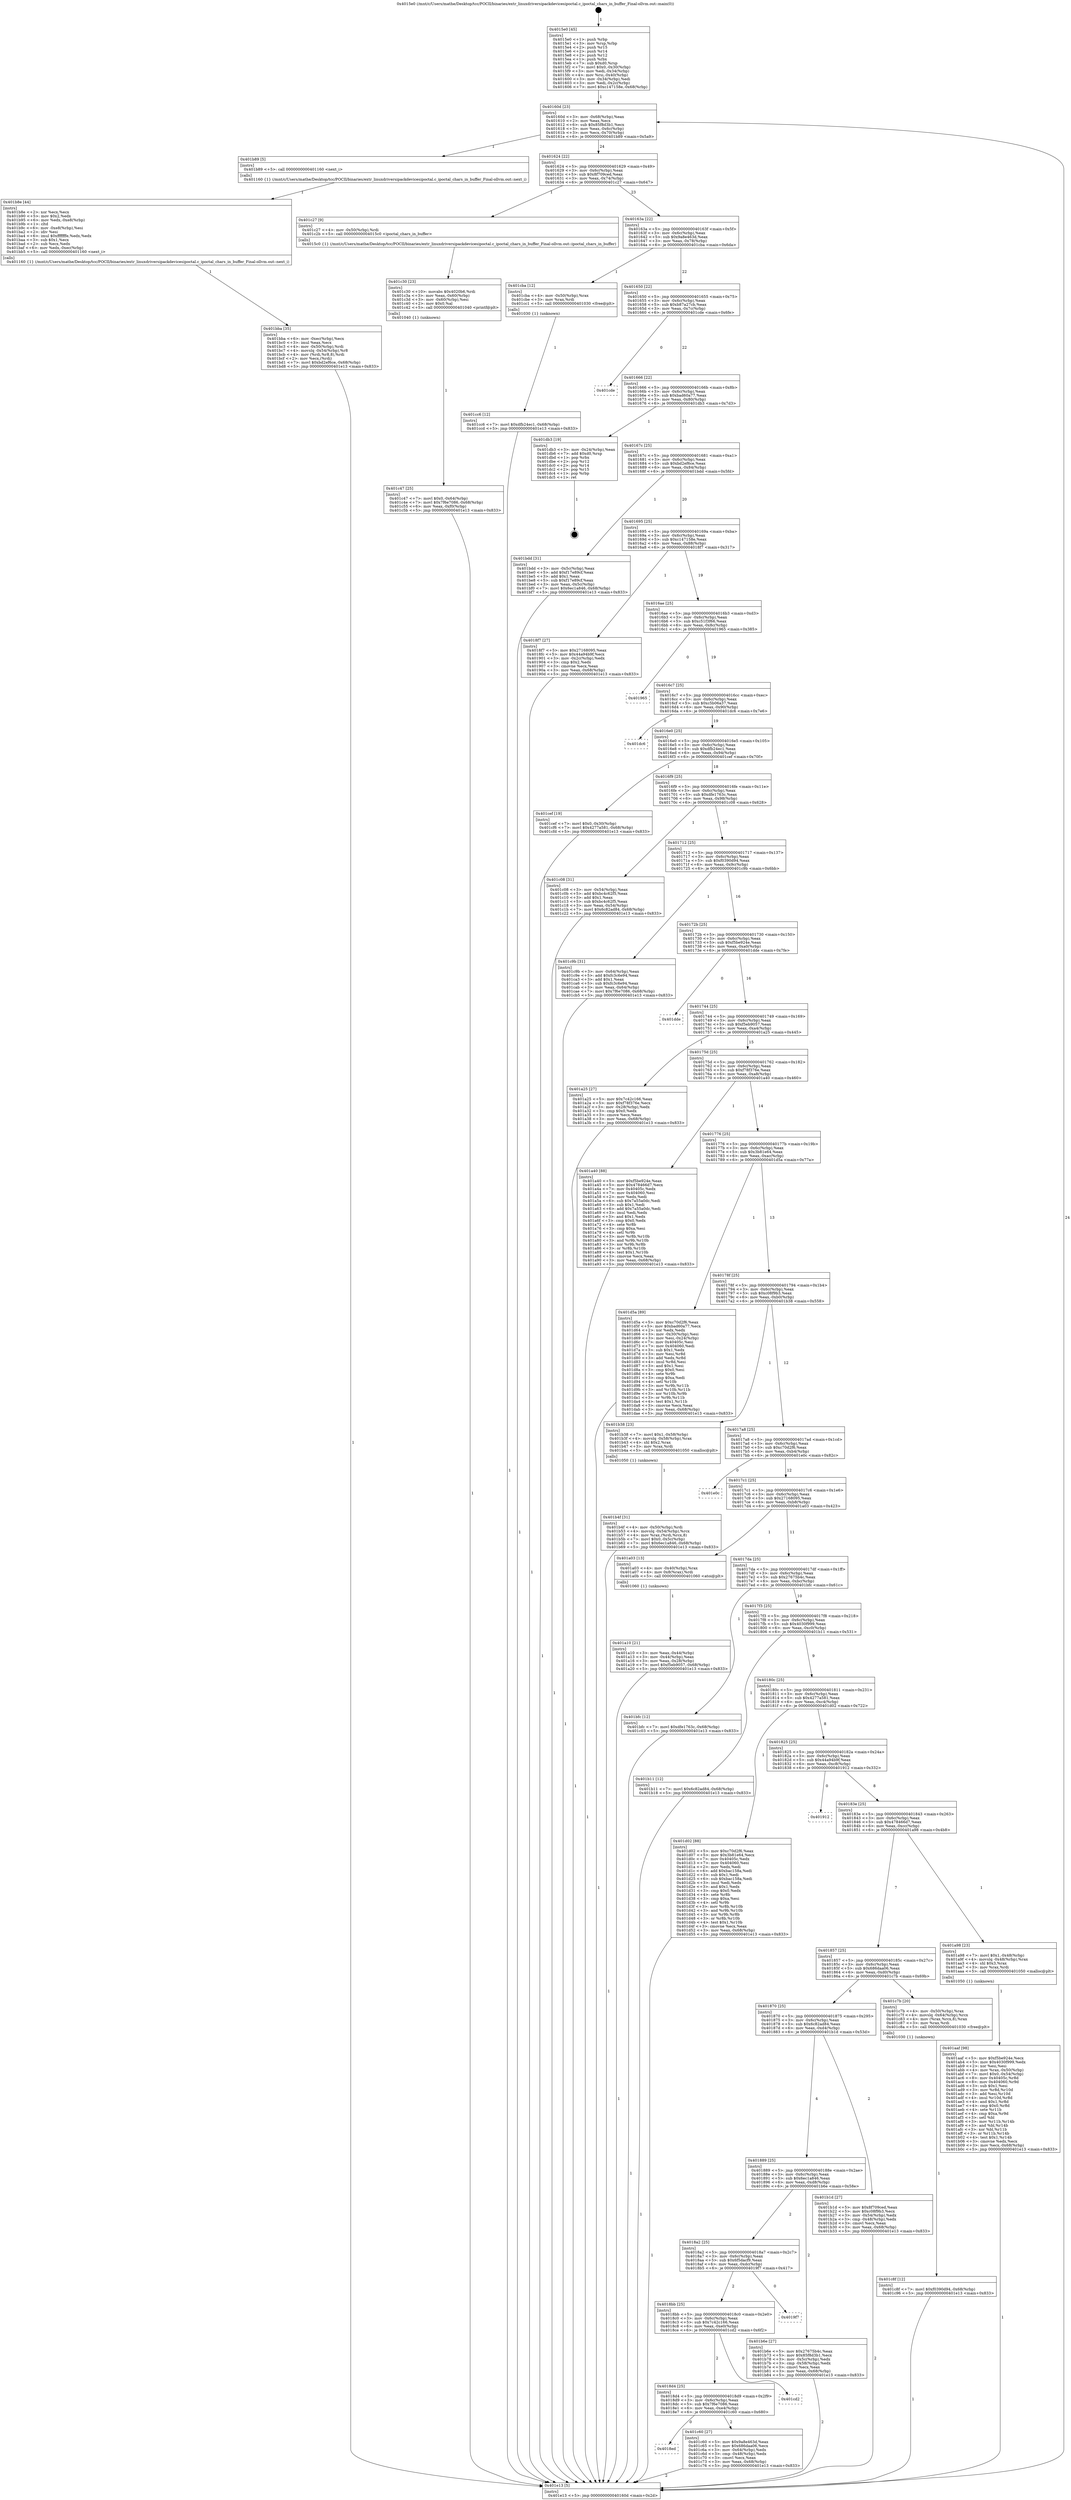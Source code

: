 digraph "0x4015e0" {
  label = "0x4015e0 (/mnt/c/Users/mathe/Desktop/tcc/POCII/binaries/extr_linuxdriversipackdevicesipoctal.c_ipoctal_chars_in_buffer_Final-ollvm.out::main(0))"
  labelloc = "t"
  node[shape=record]

  Entry [label="",width=0.3,height=0.3,shape=circle,fillcolor=black,style=filled]
  "0x40160d" [label="{
     0x40160d [23]\l
     | [instrs]\l
     &nbsp;&nbsp;0x40160d \<+3\>: mov -0x68(%rbp),%eax\l
     &nbsp;&nbsp;0x401610 \<+2\>: mov %eax,%ecx\l
     &nbsp;&nbsp;0x401612 \<+6\>: sub $0x85f8d3b1,%ecx\l
     &nbsp;&nbsp;0x401618 \<+3\>: mov %eax,-0x6c(%rbp)\l
     &nbsp;&nbsp;0x40161b \<+3\>: mov %ecx,-0x70(%rbp)\l
     &nbsp;&nbsp;0x40161e \<+6\>: je 0000000000401b89 \<main+0x5a9\>\l
  }"]
  "0x401b89" [label="{
     0x401b89 [5]\l
     | [instrs]\l
     &nbsp;&nbsp;0x401b89 \<+5\>: call 0000000000401160 \<next_i\>\l
     | [calls]\l
     &nbsp;&nbsp;0x401160 \{1\} (/mnt/c/Users/mathe/Desktop/tcc/POCII/binaries/extr_linuxdriversipackdevicesipoctal.c_ipoctal_chars_in_buffer_Final-ollvm.out::next_i)\l
  }"]
  "0x401624" [label="{
     0x401624 [22]\l
     | [instrs]\l
     &nbsp;&nbsp;0x401624 \<+5\>: jmp 0000000000401629 \<main+0x49\>\l
     &nbsp;&nbsp;0x401629 \<+3\>: mov -0x6c(%rbp),%eax\l
     &nbsp;&nbsp;0x40162c \<+5\>: sub $0x8f709ced,%eax\l
     &nbsp;&nbsp;0x401631 \<+3\>: mov %eax,-0x74(%rbp)\l
     &nbsp;&nbsp;0x401634 \<+6\>: je 0000000000401c27 \<main+0x647\>\l
  }"]
  Exit [label="",width=0.3,height=0.3,shape=circle,fillcolor=black,style=filled,peripheries=2]
  "0x401c27" [label="{
     0x401c27 [9]\l
     | [instrs]\l
     &nbsp;&nbsp;0x401c27 \<+4\>: mov -0x50(%rbp),%rdi\l
     &nbsp;&nbsp;0x401c2b \<+5\>: call 00000000004015c0 \<ipoctal_chars_in_buffer\>\l
     | [calls]\l
     &nbsp;&nbsp;0x4015c0 \{1\} (/mnt/c/Users/mathe/Desktop/tcc/POCII/binaries/extr_linuxdriversipackdevicesipoctal.c_ipoctal_chars_in_buffer_Final-ollvm.out::ipoctal_chars_in_buffer)\l
  }"]
  "0x40163a" [label="{
     0x40163a [22]\l
     | [instrs]\l
     &nbsp;&nbsp;0x40163a \<+5\>: jmp 000000000040163f \<main+0x5f\>\l
     &nbsp;&nbsp;0x40163f \<+3\>: mov -0x6c(%rbp),%eax\l
     &nbsp;&nbsp;0x401642 \<+5\>: sub $0x9a8e463d,%eax\l
     &nbsp;&nbsp;0x401647 \<+3\>: mov %eax,-0x78(%rbp)\l
     &nbsp;&nbsp;0x40164a \<+6\>: je 0000000000401cba \<main+0x6da\>\l
  }"]
  "0x401cc6" [label="{
     0x401cc6 [12]\l
     | [instrs]\l
     &nbsp;&nbsp;0x401cc6 \<+7\>: movl $0xdfb24ec1,-0x68(%rbp)\l
     &nbsp;&nbsp;0x401ccd \<+5\>: jmp 0000000000401e13 \<main+0x833\>\l
  }"]
  "0x401cba" [label="{
     0x401cba [12]\l
     | [instrs]\l
     &nbsp;&nbsp;0x401cba \<+4\>: mov -0x50(%rbp),%rax\l
     &nbsp;&nbsp;0x401cbe \<+3\>: mov %rax,%rdi\l
     &nbsp;&nbsp;0x401cc1 \<+5\>: call 0000000000401030 \<free@plt\>\l
     | [calls]\l
     &nbsp;&nbsp;0x401030 \{1\} (unknown)\l
  }"]
  "0x401650" [label="{
     0x401650 [22]\l
     | [instrs]\l
     &nbsp;&nbsp;0x401650 \<+5\>: jmp 0000000000401655 \<main+0x75\>\l
     &nbsp;&nbsp;0x401655 \<+3\>: mov -0x6c(%rbp),%eax\l
     &nbsp;&nbsp;0x401658 \<+5\>: sub $0xb87a27cb,%eax\l
     &nbsp;&nbsp;0x40165d \<+3\>: mov %eax,-0x7c(%rbp)\l
     &nbsp;&nbsp;0x401660 \<+6\>: je 0000000000401cde \<main+0x6fe\>\l
  }"]
  "0x401c8f" [label="{
     0x401c8f [12]\l
     | [instrs]\l
     &nbsp;&nbsp;0x401c8f \<+7\>: movl $0xf0390d94,-0x68(%rbp)\l
     &nbsp;&nbsp;0x401c96 \<+5\>: jmp 0000000000401e13 \<main+0x833\>\l
  }"]
  "0x401cde" [label="{
     0x401cde\l
  }", style=dashed]
  "0x401666" [label="{
     0x401666 [22]\l
     | [instrs]\l
     &nbsp;&nbsp;0x401666 \<+5\>: jmp 000000000040166b \<main+0x8b\>\l
     &nbsp;&nbsp;0x40166b \<+3\>: mov -0x6c(%rbp),%eax\l
     &nbsp;&nbsp;0x40166e \<+5\>: sub $0xbad60a77,%eax\l
     &nbsp;&nbsp;0x401673 \<+3\>: mov %eax,-0x80(%rbp)\l
     &nbsp;&nbsp;0x401676 \<+6\>: je 0000000000401db3 \<main+0x7d3\>\l
  }"]
  "0x4018ed" [label="{
     0x4018ed\l
  }", style=dashed]
  "0x401db3" [label="{
     0x401db3 [19]\l
     | [instrs]\l
     &nbsp;&nbsp;0x401db3 \<+3\>: mov -0x24(%rbp),%eax\l
     &nbsp;&nbsp;0x401db6 \<+7\>: add $0xd0,%rsp\l
     &nbsp;&nbsp;0x401dbd \<+1\>: pop %rbx\l
     &nbsp;&nbsp;0x401dbe \<+2\>: pop %r12\l
     &nbsp;&nbsp;0x401dc0 \<+2\>: pop %r14\l
     &nbsp;&nbsp;0x401dc2 \<+2\>: pop %r15\l
     &nbsp;&nbsp;0x401dc4 \<+1\>: pop %rbp\l
     &nbsp;&nbsp;0x401dc5 \<+1\>: ret\l
  }"]
  "0x40167c" [label="{
     0x40167c [25]\l
     | [instrs]\l
     &nbsp;&nbsp;0x40167c \<+5\>: jmp 0000000000401681 \<main+0xa1\>\l
     &nbsp;&nbsp;0x401681 \<+3\>: mov -0x6c(%rbp),%eax\l
     &nbsp;&nbsp;0x401684 \<+5\>: sub $0xbd2ef6ce,%eax\l
     &nbsp;&nbsp;0x401689 \<+6\>: mov %eax,-0x84(%rbp)\l
     &nbsp;&nbsp;0x40168f \<+6\>: je 0000000000401bdd \<main+0x5fd\>\l
  }"]
  "0x401c60" [label="{
     0x401c60 [27]\l
     | [instrs]\l
     &nbsp;&nbsp;0x401c60 \<+5\>: mov $0x9a8e463d,%eax\l
     &nbsp;&nbsp;0x401c65 \<+5\>: mov $0x686daa06,%ecx\l
     &nbsp;&nbsp;0x401c6a \<+3\>: mov -0x64(%rbp),%edx\l
     &nbsp;&nbsp;0x401c6d \<+3\>: cmp -0x48(%rbp),%edx\l
     &nbsp;&nbsp;0x401c70 \<+3\>: cmovl %ecx,%eax\l
     &nbsp;&nbsp;0x401c73 \<+3\>: mov %eax,-0x68(%rbp)\l
     &nbsp;&nbsp;0x401c76 \<+5\>: jmp 0000000000401e13 \<main+0x833\>\l
  }"]
  "0x401bdd" [label="{
     0x401bdd [31]\l
     | [instrs]\l
     &nbsp;&nbsp;0x401bdd \<+3\>: mov -0x5c(%rbp),%eax\l
     &nbsp;&nbsp;0x401be0 \<+5\>: add $0xf17e89cf,%eax\l
     &nbsp;&nbsp;0x401be5 \<+3\>: add $0x1,%eax\l
     &nbsp;&nbsp;0x401be8 \<+5\>: sub $0xf17e89cf,%eax\l
     &nbsp;&nbsp;0x401bed \<+3\>: mov %eax,-0x5c(%rbp)\l
     &nbsp;&nbsp;0x401bf0 \<+7\>: movl $0x6ec1a846,-0x68(%rbp)\l
     &nbsp;&nbsp;0x401bf7 \<+5\>: jmp 0000000000401e13 \<main+0x833\>\l
  }"]
  "0x401695" [label="{
     0x401695 [25]\l
     | [instrs]\l
     &nbsp;&nbsp;0x401695 \<+5\>: jmp 000000000040169a \<main+0xba\>\l
     &nbsp;&nbsp;0x40169a \<+3\>: mov -0x6c(%rbp),%eax\l
     &nbsp;&nbsp;0x40169d \<+5\>: sub $0xc147158e,%eax\l
     &nbsp;&nbsp;0x4016a2 \<+6\>: mov %eax,-0x88(%rbp)\l
     &nbsp;&nbsp;0x4016a8 \<+6\>: je 00000000004018f7 \<main+0x317\>\l
  }"]
  "0x4018d4" [label="{
     0x4018d4 [25]\l
     | [instrs]\l
     &nbsp;&nbsp;0x4018d4 \<+5\>: jmp 00000000004018d9 \<main+0x2f9\>\l
     &nbsp;&nbsp;0x4018d9 \<+3\>: mov -0x6c(%rbp),%eax\l
     &nbsp;&nbsp;0x4018dc \<+5\>: sub $0x7f6e7086,%eax\l
     &nbsp;&nbsp;0x4018e1 \<+6\>: mov %eax,-0xe4(%rbp)\l
     &nbsp;&nbsp;0x4018e7 \<+6\>: je 0000000000401c60 \<main+0x680\>\l
  }"]
  "0x4018f7" [label="{
     0x4018f7 [27]\l
     | [instrs]\l
     &nbsp;&nbsp;0x4018f7 \<+5\>: mov $0x27168095,%eax\l
     &nbsp;&nbsp;0x4018fc \<+5\>: mov $0x44a94b9f,%ecx\l
     &nbsp;&nbsp;0x401901 \<+3\>: mov -0x2c(%rbp),%edx\l
     &nbsp;&nbsp;0x401904 \<+3\>: cmp $0x2,%edx\l
     &nbsp;&nbsp;0x401907 \<+3\>: cmovne %ecx,%eax\l
     &nbsp;&nbsp;0x40190a \<+3\>: mov %eax,-0x68(%rbp)\l
     &nbsp;&nbsp;0x40190d \<+5\>: jmp 0000000000401e13 \<main+0x833\>\l
  }"]
  "0x4016ae" [label="{
     0x4016ae [25]\l
     | [instrs]\l
     &nbsp;&nbsp;0x4016ae \<+5\>: jmp 00000000004016b3 \<main+0xd3\>\l
     &nbsp;&nbsp;0x4016b3 \<+3\>: mov -0x6c(%rbp),%eax\l
     &nbsp;&nbsp;0x4016b6 \<+5\>: sub $0xc51f3f66,%eax\l
     &nbsp;&nbsp;0x4016bb \<+6\>: mov %eax,-0x8c(%rbp)\l
     &nbsp;&nbsp;0x4016c1 \<+6\>: je 0000000000401965 \<main+0x385\>\l
  }"]
  "0x401e13" [label="{
     0x401e13 [5]\l
     | [instrs]\l
     &nbsp;&nbsp;0x401e13 \<+5\>: jmp 000000000040160d \<main+0x2d\>\l
  }"]
  "0x4015e0" [label="{
     0x4015e0 [45]\l
     | [instrs]\l
     &nbsp;&nbsp;0x4015e0 \<+1\>: push %rbp\l
     &nbsp;&nbsp;0x4015e1 \<+3\>: mov %rsp,%rbp\l
     &nbsp;&nbsp;0x4015e4 \<+2\>: push %r15\l
     &nbsp;&nbsp;0x4015e6 \<+2\>: push %r14\l
     &nbsp;&nbsp;0x4015e8 \<+2\>: push %r12\l
     &nbsp;&nbsp;0x4015ea \<+1\>: push %rbx\l
     &nbsp;&nbsp;0x4015eb \<+7\>: sub $0xd0,%rsp\l
     &nbsp;&nbsp;0x4015f2 \<+7\>: movl $0x0,-0x30(%rbp)\l
     &nbsp;&nbsp;0x4015f9 \<+3\>: mov %edi,-0x34(%rbp)\l
     &nbsp;&nbsp;0x4015fc \<+4\>: mov %rsi,-0x40(%rbp)\l
     &nbsp;&nbsp;0x401600 \<+3\>: mov -0x34(%rbp),%edi\l
     &nbsp;&nbsp;0x401603 \<+3\>: mov %edi,-0x2c(%rbp)\l
     &nbsp;&nbsp;0x401606 \<+7\>: movl $0xc147158e,-0x68(%rbp)\l
  }"]
  "0x401cd2" [label="{
     0x401cd2\l
  }", style=dashed]
  "0x401965" [label="{
     0x401965\l
  }", style=dashed]
  "0x4016c7" [label="{
     0x4016c7 [25]\l
     | [instrs]\l
     &nbsp;&nbsp;0x4016c7 \<+5\>: jmp 00000000004016cc \<main+0xec\>\l
     &nbsp;&nbsp;0x4016cc \<+3\>: mov -0x6c(%rbp),%eax\l
     &nbsp;&nbsp;0x4016cf \<+5\>: sub $0xc5b06a37,%eax\l
     &nbsp;&nbsp;0x4016d4 \<+6\>: mov %eax,-0x90(%rbp)\l
     &nbsp;&nbsp;0x4016da \<+6\>: je 0000000000401dc6 \<main+0x7e6\>\l
  }"]
  "0x4018bb" [label="{
     0x4018bb [25]\l
     | [instrs]\l
     &nbsp;&nbsp;0x4018bb \<+5\>: jmp 00000000004018c0 \<main+0x2e0\>\l
     &nbsp;&nbsp;0x4018c0 \<+3\>: mov -0x6c(%rbp),%eax\l
     &nbsp;&nbsp;0x4018c3 \<+5\>: sub $0x7c42c166,%eax\l
     &nbsp;&nbsp;0x4018c8 \<+6\>: mov %eax,-0xe0(%rbp)\l
     &nbsp;&nbsp;0x4018ce \<+6\>: je 0000000000401cd2 \<main+0x6f2\>\l
  }"]
  "0x401dc6" [label="{
     0x401dc6\l
  }", style=dashed]
  "0x4016e0" [label="{
     0x4016e0 [25]\l
     | [instrs]\l
     &nbsp;&nbsp;0x4016e0 \<+5\>: jmp 00000000004016e5 \<main+0x105\>\l
     &nbsp;&nbsp;0x4016e5 \<+3\>: mov -0x6c(%rbp),%eax\l
     &nbsp;&nbsp;0x4016e8 \<+5\>: sub $0xdfb24ec1,%eax\l
     &nbsp;&nbsp;0x4016ed \<+6\>: mov %eax,-0x94(%rbp)\l
     &nbsp;&nbsp;0x4016f3 \<+6\>: je 0000000000401cef \<main+0x70f\>\l
  }"]
  "0x4019f7" [label="{
     0x4019f7\l
  }", style=dashed]
  "0x401cef" [label="{
     0x401cef [19]\l
     | [instrs]\l
     &nbsp;&nbsp;0x401cef \<+7\>: movl $0x0,-0x30(%rbp)\l
     &nbsp;&nbsp;0x401cf6 \<+7\>: movl $0x4277a581,-0x68(%rbp)\l
     &nbsp;&nbsp;0x401cfd \<+5\>: jmp 0000000000401e13 \<main+0x833\>\l
  }"]
  "0x4016f9" [label="{
     0x4016f9 [25]\l
     | [instrs]\l
     &nbsp;&nbsp;0x4016f9 \<+5\>: jmp 00000000004016fe \<main+0x11e\>\l
     &nbsp;&nbsp;0x4016fe \<+3\>: mov -0x6c(%rbp),%eax\l
     &nbsp;&nbsp;0x401701 \<+5\>: sub $0xdfe1763c,%eax\l
     &nbsp;&nbsp;0x401706 \<+6\>: mov %eax,-0x98(%rbp)\l
     &nbsp;&nbsp;0x40170c \<+6\>: je 0000000000401c08 \<main+0x628\>\l
  }"]
  "0x401c47" [label="{
     0x401c47 [25]\l
     | [instrs]\l
     &nbsp;&nbsp;0x401c47 \<+7\>: movl $0x0,-0x64(%rbp)\l
     &nbsp;&nbsp;0x401c4e \<+7\>: movl $0x7f6e7086,-0x68(%rbp)\l
     &nbsp;&nbsp;0x401c55 \<+6\>: mov %eax,-0xf0(%rbp)\l
     &nbsp;&nbsp;0x401c5b \<+5\>: jmp 0000000000401e13 \<main+0x833\>\l
  }"]
  "0x401c08" [label="{
     0x401c08 [31]\l
     | [instrs]\l
     &nbsp;&nbsp;0x401c08 \<+3\>: mov -0x54(%rbp),%eax\l
     &nbsp;&nbsp;0x401c0b \<+5\>: add $0xbc4c62f5,%eax\l
     &nbsp;&nbsp;0x401c10 \<+3\>: add $0x1,%eax\l
     &nbsp;&nbsp;0x401c13 \<+5\>: sub $0xbc4c62f5,%eax\l
     &nbsp;&nbsp;0x401c18 \<+3\>: mov %eax,-0x54(%rbp)\l
     &nbsp;&nbsp;0x401c1b \<+7\>: movl $0x6c82ad84,-0x68(%rbp)\l
     &nbsp;&nbsp;0x401c22 \<+5\>: jmp 0000000000401e13 \<main+0x833\>\l
  }"]
  "0x401712" [label="{
     0x401712 [25]\l
     | [instrs]\l
     &nbsp;&nbsp;0x401712 \<+5\>: jmp 0000000000401717 \<main+0x137\>\l
     &nbsp;&nbsp;0x401717 \<+3\>: mov -0x6c(%rbp),%eax\l
     &nbsp;&nbsp;0x40171a \<+5\>: sub $0xf0390d94,%eax\l
     &nbsp;&nbsp;0x40171f \<+6\>: mov %eax,-0x9c(%rbp)\l
     &nbsp;&nbsp;0x401725 \<+6\>: je 0000000000401c9b \<main+0x6bb\>\l
  }"]
  "0x401c30" [label="{
     0x401c30 [23]\l
     | [instrs]\l
     &nbsp;&nbsp;0x401c30 \<+10\>: movabs $0x4020b6,%rdi\l
     &nbsp;&nbsp;0x401c3a \<+3\>: mov %eax,-0x60(%rbp)\l
     &nbsp;&nbsp;0x401c3d \<+3\>: mov -0x60(%rbp),%esi\l
     &nbsp;&nbsp;0x401c40 \<+2\>: mov $0x0,%al\l
     &nbsp;&nbsp;0x401c42 \<+5\>: call 0000000000401040 \<printf@plt\>\l
     | [calls]\l
     &nbsp;&nbsp;0x401040 \{1\} (unknown)\l
  }"]
  "0x401c9b" [label="{
     0x401c9b [31]\l
     | [instrs]\l
     &nbsp;&nbsp;0x401c9b \<+3\>: mov -0x64(%rbp),%eax\l
     &nbsp;&nbsp;0x401c9e \<+5\>: add $0xfc3c6e94,%eax\l
     &nbsp;&nbsp;0x401ca3 \<+3\>: add $0x1,%eax\l
     &nbsp;&nbsp;0x401ca6 \<+5\>: sub $0xfc3c6e94,%eax\l
     &nbsp;&nbsp;0x401cab \<+3\>: mov %eax,-0x64(%rbp)\l
     &nbsp;&nbsp;0x401cae \<+7\>: movl $0x7f6e7086,-0x68(%rbp)\l
     &nbsp;&nbsp;0x401cb5 \<+5\>: jmp 0000000000401e13 \<main+0x833\>\l
  }"]
  "0x40172b" [label="{
     0x40172b [25]\l
     | [instrs]\l
     &nbsp;&nbsp;0x40172b \<+5\>: jmp 0000000000401730 \<main+0x150\>\l
     &nbsp;&nbsp;0x401730 \<+3\>: mov -0x6c(%rbp),%eax\l
     &nbsp;&nbsp;0x401733 \<+5\>: sub $0xf5be924e,%eax\l
     &nbsp;&nbsp;0x401738 \<+6\>: mov %eax,-0xa0(%rbp)\l
     &nbsp;&nbsp;0x40173e \<+6\>: je 0000000000401dde \<main+0x7fe\>\l
  }"]
  "0x401bba" [label="{
     0x401bba [35]\l
     | [instrs]\l
     &nbsp;&nbsp;0x401bba \<+6\>: mov -0xec(%rbp),%ecx\l
     &nbsp;&nbsp;0x401bc0 \<+3\>: imul %eax,%ecx\l
     &nbsp;&nbsp;0x401bc3 \<+4\>: mov -0x50(%rbp),%rdi\l
     &nbsp;&nbsp;0x401bc7 \<+4\>: movslq -0x54(%rbp),%r8\l
     &nbsp;&nbsp;0x401bcb \<+4\>: mov (%rdi,%r8,8),%rdi\l
     &nbsp;&nbsp;0x401bcf \<+2\>: mov %ecx,(%rdi)\l
     &nbsp;&nbsp;0x401bd1 \<+7\>: movl $0xbd2ef6ce,-0x68(%rbp)\l
     &nbsp;&nbsp;0x401bd8 \<+5\>: jmp 0000000000401e13 \<main+0x833\>\l
  }"]
  "0x401dde" [label="{
     0x401dde\l
  }", style=dashed]
  "0x401744" [label="{
     0x401744 [25]\l
     | [instrs]\l
     &nbsp;&nbsp;0x401744 \<+5\>: jmp 0000000000401749 \<main+0x169\>\l
     &nbsp;&nbsp;0x401749 \<+3\>: mov -0x6c(%rbp),%eax\l
     &nbsp;&nbsp;0x40174c \<+5\>: sub $0xf5eb9057,%eax\l
     &nbsp;&nbsp;0x401751 \<+6\>: mov %eax,-0xa4(%rbp)\l
     &nbsp;&nbsp;0x401757 \<+6\>: je 0000000000401a25 \<main+0x445\>\l
  }"]
  "0x401b8e" [label="{
     0x401b8e [44]\l
     | [instrs]\l
     &nbsp;&nbsp;0x401b8e \<+2\>: xor %ecx,%ecx\l
     &nbsp;&nbsp;0x401b90 \<+5\>: mov $0x2,%edx\l
     &nbsp;&nbsp;0x401b95 \<+6\>: mov %edx,-0xe8(%rbp)\l
     &nbsp;&nbsp;0x401b9b \<+1\>: cltd\l
     &nbsp;&nbsp;0x401b9c \<+6\>: mov -0xe8(%rbp),%esi\l
     &nbsp;&nbsp;0x401ba2 \<+2\>: idiv %esi\l
     &nbsp;&nbsp;0x401ba4 \<+6\>: imul $0xfffffffe,%edx,%edx\l
     &nbsp;&nbsp;0x401baa \<+3\>: sub $0x1,%ecx\l
     &nbsp;&nbsp;0x401bad \<+2\>: sub %ecx,%edx\l
     &nbsp;&nbsp;0x401baf \<+6\>: mov %edx,-0xec(%rbp)\l
     &nbsp;&nbsp;0x401bb5 \<+5\>: call 0000000000401160 \<next_i\>\l
     | [calls]\l
     &nbsp;&nbsp;0x401160 \{1\} (/mnt/c/Users/mathe/Desktop/tcc/POCII/binaries/extr_linuxdriversipackdevicesipoctal.c_ipoctal_chars_in_buffer_Final-ollvm.out::next_i)\l
  }"]
  "0x401a25" [label="{
     0x401a25 [27]\l
     | [instrs]\l
     &nbsp;&nbsp;0x401a25 \<+5\>: mov $0x7c42c166,%eax\l
     &nbsp;&nbsp;0x401a2a \<+5\>: mov $0xf78f376e,%ecx\l
     &nbsp;&nbsp;0x401a2f \<+3\>: mov -0x28(%rbp),%edx\l
     &nbsp;&nbsp;0x401a32 \<+3\>: cmp $0x0,%edx\l
     &nbsp;&nbsp;0x401a35 \<+3\>: cmove %ecx,%eax\l
     &nbsp;&nbsp;0x401a38 \<+3\>: mov %eax,-0x68(%rbp)\l
     &nbsp;&nbsp;0x401a3b \<+5\>: jmp 0000000000401e13 \<main+0x833\>\l
  }"]
  "0x40175d" [label="{
     0x40175d [25]\l
     | [instrs]\l
     &nbsp;&nbsp;0x40175d \<+5\>: jmp 0000000000401762 \<main+0x182\>\l
     &nbsp;&nbsp;0x401762 \<+3\>: mov -0x6c(%rbp),%eax\l
     &nbsp;&nbsp;0x401765 \<+5\>: sub $0xf78f376e,%eax\l
     &nbsp;&nbsp;0x40176a \<+6\>: mov %eax,-0xa8(%rbp)\l
     &nbsp;&nbsp;0x401770 \<+6\>: je 0000000000401a40 \<main+0x460\>\l
  }"]
  "0x4018a2" [label="{
     0x4018a2 [25]\l
     | [instrs]\l
     &nbsp;&nbsp;0x4018a2 \<+5\>: jmp 00000000004018a7 \<main+0x2c7\>\l
     &nbsp;&nbsp;0x4018a7 \<+3\>: mov -0x6c(%rbp),%eax\l
     &nbsp;&nbsp;0x4018aa \<+5\>: sub $0x6f5dacf9,%eax\l
     &nbsp;&nbsp;0x4018af \<+6\>: mov %eax,-0xdc(%rbp)\l
     &nbsp;&nbsp;0x4018b5 \<+6\>: je 00000000004019f7 \<main+0x417\>\l
  }"]
  "0x401a40" [label="{
     0x401a40 [88]\l
     | [instrs]\l
     &nbsp;&nbsp;0x401a40 \<+5\>: mov $0xf5be924e,%eax\l
     &nbsp;&nbsp;0x401a45 \<+5\>: mov $0x478466d7,%ecx\l
     &nbsp;&nbsp;0x401a4a \<+7\>: mov 0x40405c,%edx\l
     &nbsp;&nbsp;0x401a51 \<+7\>: mov 0x404060,%esi\l
     &nbsp;&nbsp;0x401a58 \<+2\>: mov %edx,%edi\l
     &nbsp;&nbsp;0x401a5a \<+6\>: sub $0x7a55a0dc,%edi\l
     &nbsp;&nbsp;0x401a60 \<+3\>: sub $0x1,%edi\l
     &nbsp;&nbsp;0x401a63 \<+6\>: add $0x7a55a0dc,%edi\l
     &nbsp;&nbsp;0x401a69 \<+3\>: imul %edi,%edx\l
     &nbsp;&nbsp;0x401a6c \<+3\>: and $0x1,%edx\l
     &nbsp;&nbsp;0x401a6f \<+3\>: cmp $0x0,%edx\l
     &nbsp;&nbsp;0x401a72 \<+4\>: sete %r8b\l
     &nbsp;&nbsp;0x401a76 \<+3\>: cmp $0xa,%esi\l
     &nbsp;&nbsp;0x401a79 \<+4\>: setl %r9b\l
     &nbsp;&nbsp;0x401a7d \<+3\>: mov %r8b,%r10b\l
     &nbsp;&nbsp;0x401a80 \<+3\>: and %r9b,%r10b\l
     &nbsp;&nbsp;0x401a83 \<+3\>: xor %r9b,%r8b\l
     &nbsp;&nbsp;0x401a86 \<+3\>: or %r8b,%r10b\l
     &nbsp;&nbsp;0x401a89 \<+4\>: test $0x1,%r10b\l
     &nbsp;&nbsp;0x401a8d \<+3\>: cmovne %ecx,%eax\l
     &nbsp;&nbsp;0x401a90 \<+3\>: mov %eax,-0x68(%rbp)\l
     &nbsp;&nbsp;0x401a93 \<+5\>: jmp 0000000000401e13 \<main+0x833\>\l
  }"]
  "0x401776" [label="{
     0x401776 [25]\l
     | [instrs]\l
     &nbsp;&nbsp;0x401776 \<+5\>: jmp 000000000040177b \<main+0x19b\>\l
     &nbsp;&nbsp;0x40177b \<+3\>: mov -0x6c(%rbp),%eax\l
     &nbsp;&nbsp;0x40177e \<+5\>: sub $0x3b81e64,%eax\l
     &nbsp;&nbsp;0x401783 \<+6\>: mov %eax,-0xac(%rbp)\l
     &nbsp;&nbsp;0x401789 \<+6\>: je 0000000000401d5a \<main+0x77a\>\l
  }"]
  "0x401b6e" [label="{
     0x401b6e [27]\l
     | [instrs]\l
     &nbsp;&nbsp;0x401b6e \<+5\>: mov $0x27675b4c,%eax\l
     &nbsp;&nbsp;0x401b73 \<+5\>: mov $0x85f8d3b1,%ecx\l
     &nbsp;&nbsp;0x401b78 \<+3\>: mov -0x5c(%rbp),%edx\l
     &nbsp;&nbsp;0x401b7b \<+3\>: cmp -0x58(%rbp),%edx\l
     &nbsp;&nbsp;0x401b7e \<+3\>: cmovl %ecx,%eax\l
     &nbsp;&nbsp;0x401b81 \<+3\>: mov %eax,-0x68(%rbp)\l
     &nbsp;&nbsp;0x401b84 \<+5\>: jmp 0000000000401e13 \<main+0x833\>\l
  }"]
  "0x401d5a" [label="{
     0x401d5a [89]\l
     | [instrs]\l
     &nbsp;&nbsp;0x401d5a \<+5\>: mov $0xc70d2f6,%eax\l
     &nbsp;&nbsp;0x401d5f \<+5\>: mov $0xbad60a77,%ecx\l
     &nbsp;&nbsp;0x401d64 \<+2\>: xor %edx,%edx\l
     &nbsp;&nbsp;0x401d66 \<+3\>: mov -0x30(%rbp),%esi\l
     &nbsp;&nbsp;0x401d69 \<+3\>: mov %esi,-0x24(%rbp)\l
     &nbsp;&nbsp;0x401d6c \<+7\>: mov 0x40405c,%esi\l
     &nbsp;&nbsp;0x401d73 \<+7\>: mov 0x404060,%edi\l
     &nbsp;&nbsp;0x401d7a \<+3\>: sub $0x1,%edx\l
     &nbsp;&nbsp;0x401d7d \<+3\>: mov %esi,%r8d\l
     &nbsp;&nbsp;0x401d80 \<+3\>: add %edx,%r8d\l
     &nbsp;&nbsp;0x401d83 \<+4\>: imul %r8d,%esi\l
     &nbsp;&nbsp;0x401d87 \<+3\>: and $0x1,%esi\l
     &nbsp;&nbsp;0x401d8a \<+3\>: cmp $0x0,%esi\l
     &nbsp;&nbsp;0x401d8d \<+4\>: sete %r9b\l
     &nbsp;&nbsp;0x401d91 \<+3\>: cmp $0xa,%edi\l
     &nbsp;&nbsp;0x401d94 \<+4\>: setl %r10b\l
     &nbsp;&nbsp;0x401d98 \<+3\>: mov %r9b,%r11b\l
     &nbsp;&nbsp;0x401d9b \<+3\>: and %r10b,%r11b\l
     &nbsp;&nbsp;0x401d9e \<+3\>: xor %r10b,%r9b\l
     &nbsp;&nbsp;0x401da1 \<+3\>: or %r9b,%r11b\l
     &nbsp;&nbsp;0x401da4 \<+4\>: test $0x1,%r11b\l
     &nbsp;&nbsp;0x401da8 \<+3\>: cmovne %ecx,%eax\l
     &nbsp;&nbsp;0x401dab \<+3\>: mov %eax,-0x68(%rbp)\l
     &nbsp;&nbsp;0x401dae \<+5\>: jmp 0000000000401e13 \<main+0x833\>\l
  }"]
  "0x40178f" [label="{
     0x40178f [25]\l
     | [instrs]\l
     &nbsp;&nbsp;0x40178f \<+5\>: jmp 0000000000401794 \<main+0x1b4\>\l
     &nbsp;&nbsp;0x401794 \<+3\>: mov -0x6c(%rbp),%eax\l
     &nbsp;&nbsp;0x401797 \<+5\>: sub $0xc08f9b3,%eax\l
     &nbsp;&nbsp;0x40179c \<+6\>: mov %eax,-0xb0(%rbp)\l
     &nbsp;&nbsp;0x4017a2 \<+6\>: je 0000000000401b38 \<main+0x558\>\l
  }"]
  "0x401b4f" [label="{
     0x401b4f [31]\l
     | [instrs]\l
     &nbsp;&nbsp;0x401b4f \<+4\>: mov -0x50(%rbp),%rdi\l
     &nbsp;&nbsp;0x401b53 \<+4\>: movslq -0x54(%rbp),%rcx\l
     &nbsp;&nbsp;0x401b57 \<+4\>: mov %rax,(%rdi,%rcx,8)\l
     &nbsp;&nbsp;0x401b5b \<+7\>: movl $0x0,-0x5c(%rbp)\l
     &nbsp;&nbsp;0x401b62 \<+7\>: movl $0x6ec1a846,-0x68(%rbp)\l
     &nbsp;&nbsp;0x401b69 \<+5\>: jmp 0000000000401e13 \<main+0x833\>\l
  }"]
  "0x401b38" [label="{
     0x401b38 [23]\l
     | [instrs]\l
     &nbsp;&nbsp;0x401b38 \<+7\>: movl $0x1,-0x58(%rbp)\l
     &nbsp;&nbsp;0x401b3f \<+4\>: movslq -0x58(%rbp),%rax\l
     &nbsp;&nbsp;0x401b43 \<+4\>: shl $0x2,%rax\l
     &nbsp;&nbsp;0x401b47 \<+3\>: mov %rax,%rdi\l
     &nbsp;&nbsp;0x401b4a \<+5\>: call 0000000000401050 \<malloc@plt\>\l
     | [calls]\l
     &nbsp;&nbsp;0x401050 \{1\} (unknown)\l
  }"]
  "0x4017a8" [label="{
     0x4017a8 [25]\l
     | [instrs]\l
     &nbsp;&nbsp;0x4017a8 \<+5\>: jmp 00000000004017ad \<main+0x1cd\>\l
     &nbsp;&nbsp;0x4017ad \<+3\>: mov -0x6c(%rbp),%eax\l
     &nbsp;&nbsp;0x4017b0 \<+5\>: sub $0xc70d2f6,%eax\l
     &nbsp;&nbsp;0x4017b5 \<+6\>: mov %eax,-0xb4(%rbp)\l
     &nbsp;&nbsp;0x4017bb \<+6\>: je 0000000000401e0c \<main+0x82c\>\l
  }"]
  "0x401889" [label="{
     0x401889 [25]\l
     | [instrs]\l
     &nbsp;&nbsp;0x401889 \<+5\>: jmp 000000000040188e \<main+0x2ae\>\l
     &nbsp;&nbsp;0x40188e \<+3\>: mov -0x6c(%rbp),%eax\l
     &nbsp;&nbsp;0x401891 \<+5\>: sub $0x6ec1a846,%eax\l
     &nbsp;&nbsp;0x401896 \<+6\>: mov %eax,-0xd8(%rbp)\l
     &nbsp;&nbsp;0x40189c \<+6\>: je 0000000000401b6e \<main+0x58e\>\l
  }"]
  "0x401e0c" [label="{
     0x401e0c\l
  }", style=dashed]
  "0x4017c1" [label="{
     0x4017c1 [25]\l
     | [instrs]\l
     &nbsp;&nbsp;0x4017c1 \<+5\>: jmp 00000000004017c6 \<main+0x1e6\>\l
     &nbsp;&nbsp;0x4017c6 \<+3\>: mov -0x6c(%rbp),%eax\l
     &nbsp;&nbsp;0x4017c9 \<+5\>: sub $0x27168095,%eax\l
     &nbsp;&nbsp;0x4017ce \<+6\>: mov %eax,-0xb8(%rbp)\l
     &nbsp;&nbsp;0x4017d4 \<+6\>: je 0000000000401a03 \<main+0x423\>\l
  }"]
  "0x401b1d" [label="{
     0x401b1d [27]\l
     | [instrs]\l
     &nbsp;&nbsp;0x401b1d \<+5\>: mov $0x8f709ced,%eax\l
     &nbsp;&nbsp;0x401b22 \<+5\>: mov $0xc08f9b3,%ecx\l
     &nbsp;&nbsp;0x401b27 \<+3\>: mov -0x54(%rbp),%edx\l
     &nbsp;&nbsp;0x401b2a \<+3\>: cmp -0x48(%rbp),%edx\l
     &nbsp;&nbsp;0x401b2d \<+3\>: cmovl %ecx,%eax\l
     &nbsp;&nbsp;0x401b30 \<+3\>: mov %eax,-0x68(%rbp)\l
     &nbsp;&nbsp;0x401b33 \<+5\>: jmp 0000000000401e13 \<main+0x833\>\l
  }"]
  "0x401a03" [label="{
     0x401a03 [13]\l
     | [instrs]\l
     &nbsp;&nbsp;0x401a03 \<+4\>: mov -0x40(%rbp),%rax\l
     &nbsp;&nbsp;0x401a07 \<+4\>: mov 0x8(%rax),%rdi\l
     &nbsp;&nbsp;0x401a0b \<+5\>: call 0000000000401060 \<atoi@plt\>\l
     | [calls]\l
     &nbsp;&nbsp;0x401060 \{1\} (unknown)\l
  }"]
  "0x4017da" [label="{
     0x4017da [25]\l
     | [instrs]\l
     &nbsp;&nbsp;0x4017da \<+5\>: jmp 00000000004017df \<main+0x1ff\>\l
     &nbsp;&nbsp;0x4017df \<+3\>: mov -0x6c(%rbp),%eax\l
     &nbsp;&nbsp;0x4017e2 \<+5\>: sub $0x27675b4c,%eax\l
     &nbsp;&nbsp;0x4017e7 \<+6\>: mov %eax,-0xbc(%rbp)\l
     &nbsp;&nbsp;0x4017ed \<+6\>: je 0000000000401bfc \<main+0x61c\>\l
  }"]
  "0x401a10" [label="{
     0x401a10 [21]\l
     | [instrs]\l
     &nbsp;&nbsp;0x401a10 \<+3\>: mov %eax,-0x44(%rbp)\l
     &nbsp;&nbsp;0x401a13 \<+3\>: mov -0x44(%rbp),%eax\l
     &nbsp;&nbsp;0x401a16 \<+3\>: mov %eax,-0x28(%rbp)\l
     &nbsp;&nbsp;0x401a19 \<+7\>: movl $0xf5eb9057,-0x68(%rbp)\l
     &nbsp;&nbsp;0x401a20 \<+5\>: jmp 0000000000401e13 \<main+0x833\>\l
  }"]
  "0x401870" [label="{
     0x401870 [25]\l
     | [instrs]\l
     &nbsp;&nbsp;0x401870 \<+5\>: jmp 0000000000401875 \<main+0x295\>\l
     &nbsp;&nbsp;0x401875 \<+3\>: mov -0x6c(%rbp),%eax\l
     &nbsp;&nbsp;0x401878 \<+5\>: sub $0x6c82ad84,%eax\l
     &nbsp;&nbsp;0x40187d \<+6\>: mov %eax,-0xd4(%rbp)\l
     &nbsp;&nbsp;0x401883 \<+6\>: je 0000000000401b1d \<main+0x53d\>\l
  }"]
  "0x401bfc" [label="{
     0x401bfc [12]\l
     | [instrs]\l
     &nbsp;&nbsp;0x401bfc \<+7\>: movl $0xdfe1763c,-0x68(%rbp)\l
     &nbsp;&nbsp;0x401c03 \<+5\>: jmp 0000000000401e13 \<main+0x833\>\l
  }"]
  "0x4017f3" [label="{
     0x4017f3 [25]\l
     | [instrs]\l
     &nbsp;&nbsp;0x4017f3 \<+5\>: jmp 00000000004017f8 \<main+0x218\>\l
     &nbsp;&nbsp;0x4017f8 \<+3\>: mov -0x6c(%rbp),%eax\l
     &nbsp;&nbsp;0x4017fb \<+5\>: sub $0x4030f999,%eax\l
     &nbsp;&nbsp;0x401800 \<+6\>: mov %eax,-0xc0(%rbp)\l
     &nbsp;&nbsp;0x401806 \<+6\>: je 0000000000401b11 \<main+0x531\>\l
  }"]
  "0x401c7b" [label="{
     0x401c7b [20]\l
     | [instrs]\l
     &nbsp;&nbsp;0x401c7b \<+4\>: mov -0x50(%rbp),%rax\l
     &nbsp;&nbsp;0x401c7f \<+4\>: movslq -0x64(%rbp),%rcx\l
     &nbsp;&nbsp;0x401c83 \<+4\>: mov (%rax,%rcx,8),%rax\l
     &nbsp;&nbsp;0x401c87 \<+3\>: mov %rax,%rdi\l
     &nbsp;&nbsp;0x401c8a \<+5\>: call 0000000000401030 \<free@plt\>\l
     | [calls]\l
     &nbsp;&nbsp;0x401030 \{1\} (unknown)\l
  }"]
  "0x401b11" [label="{
     0x401b11 [12]\l
     | [instrs]\l
     &nbsp;&nbsp;0x401b11 \<+7\>: movl $0x6c82ad84,-0x68(%rbp)\l
     &nbsp;&nbsp;0x401b18 \<+5\>: jmp 0000000000401e13 \<main+0x833\>\l
  }"]
  "0x40180c" [label="{
     0x40180c [25]\l
     | [instrs]\l
     &nbsp;&nbsp;0x40180c \<+5\>: jmp 0000000000401811 \<main+0x231\>\l
     &nbsp;&nbsp;0x401811 \<+3\>: mov -0x6c(%rbp),%eax\l
     &nbsp;&nbsp;0x401814 \<+5\>: sub $0x4277a581,%eax\l
     &nbsp;&nbsp;0x401819 \<+6\>: mov %eax,-0xc4(%rbp)\l
     &nbsp;&nbsp;0x40181f \<+6\>: je 0000000000401d02 \<main+0x722\>\l
  }"]
  "0x401aaf" [label="{
     0x401aaf [98]\l
     | [instrs]\l
     &nbsp;&nbsp;0x401aaf \<+5\>: mov $0xf5be924e,%ecx\l
     &nbsp;&nbsp;0x401ab4 \<+5\>: mov $0x4030f999,%edx\l
     &nbsp;&nbsp;0x401ab9 \<+2\>: xor %esi,%esi\l
     &nbsp;&nbsp;0x401abb \<+4\>: mov %rax,-0x50(%rbp)\l
     &nbsp;&nbsp;0x401abf \<+7\>: movl $0x0,-0x54(%rbp)\l
     &nbsp;&nbsp;0x401ac6 \<+8\>: mov 0x40405c,%r8d\l
     &nbsp;&nbsp;0x401ace \<+8\>: mov 0x404060,%r9d\l
     &nbsp;&nbsp;0x401ad6 \<+3\>: sub $0x1,%esi\l
     &nbsp;&nbsp;0x401ad9 \<+3\>: mov %r8d,%r10d\l
     &nbsp;&nbsp;0x401adc \<+3\>: add %esi,%r10d\l
     &nbsp;&nbsp;0x401adf \<+4\>: imul %r10d,%r8d\l
     &nbsp;&nbsp;0x401ae3 \<+4\>: and $0x1,%r8d\l
     &nbsp;&nbsp;0x401ae7 \<+4\>: cmp $0x0,%r8d\l
     &nbsp;&nbsp;0x401aeb \<+4\>: sete %r11b\l
     &nbsp;&nbsp;0x401aef \<+4\>: cmp $0xa,%r9d\l
     &nbsp;&nbsp;0x401af3 \<+3\>: setl %bl\l
     &nbsp;&nbsp;0x401af6 \<+3\>: mov %r11b,%r14b\l
     &nbsp;&nbsp;0x401af9 \<+3\>: and %bl,%r14b\l
     &nbsp;&nbsp;0x401afc \<+3\>: xor %bl,%r11b\l
     &nbsp;&nbsp;0x401aff \<+3\>: or %r11b,%r14b\l
     &nbsp;&nbsp;0x401b02 \<+4\>: test $0x1,%r14b\l
     &nbsp;&nbsp;0x401b06 \<+3\>: cmovne %edx,%ecx\l
     &nbsp;&nbsp;0x401b09 \<+3\>: mov %ecx,-0x68(%rbp)\l
     &nbsp;&nbsp;0x401b0c \<+5\>: jmp 0000000000401e13 \<main+0x833\>\l
  }"]
  "0x401d02" [label="{
     0x401d02 [88]\l
     | [instrs]\l
     &nbsp;&nbsp;0x401d02 \<+5\>: mov $0xc70d2f6,%eax\l
     &nbsp;&nbsp;0x401d07 \<+5\>: mov $0x3b81e64,%ecx\l
     &nbsp;&nbsp;0x401d0c \<+7\>: mov 0x40405c,%edx\l
     &nbsp;&nbsp;0x401d13 \<+7\>: mov 0x404060,%esi\l
     &nbsp;&nbsp;0x401d1a \<+2\>: mov %edx,%edi\l
     &nbsp;&nbsp;0x401d1c \<+6\>: add $0xbac158a,%edi\l
     &nbsp;&nbsp;0x401d22 \<+3\>: sub $0x1,%edi\l
     &nbsp;&nbsp;0x401d25 \<+6\>: sub $0xbac158a,%edi\l
     &nbsp;&nbsp;0x401d2b \<+3\>: imul %edi,%edx\l
     &nbsp;&nbsp;0x401d2e \<+3\>: and $0x1,%edx\l
     &nbsp;&nbsp;0x401d31 \<+3\>: cmp $0x0,%edx\l
     &nbsp;&nbsp;0x401d34 \<+4\>: sete %r8b\l
     &nbsp;&nbsp;0x401d38 \<+3\>: cmp $0xa,%esi\l
     &nbsp;&nbsp;0x401d3b \<+4\>: setl %r9b\l
     &nbsp;&nbsp;0x401d3f \<+3\>: mov %r8b,%r10b\l
     &nbsp;&nbsp;0x401d42 \<+3\>: and %r9b,%r10b\l
     &nbsp;&nbsp;0x401d45 \<+3\>: xor %r9b,%r8b\l
     &nbsp;&nbsp;0x401d48 \<+3\>: or %r8b,%r10b\l
     &nbsp;&nbsp;0x401d4b \<+4\>: test $0x1,%r10b\l
     &nbsp;&nbsp;0x401d4f \<+3\>: cmovne %ecx,%eax\l
     &nbsp;&nbsp;0x401d52 \<+3\>: mov %eax,-0x68(%rbp)\l
     &nbsp;&nbsp;0x401d55 \<+5\>: jmp 0000000000401e13 \<main+0x833\>\l
  }"]
  "0x401825" [label="{
     0x401825 [25]\l
     | [instrs]\l
     &nbsp;&nbsp;0x401825 \<+5\>: jmp 000000000040182a \<main+0x24a\>\l
     &nbsp;&nbsp;0x40182a \<+3\>: mov -0x6c(%rbp),%eax\l
     &nbsp;&nbsp;0x40182d \<+5\>: sub $0x44a94b9f,%eax\l
     &nbsp;&nbsp;0x401832 \<+6\>: mov %eax,-0xc8(%rbp)\l
     &nbsp;&nbsp;0x401838 \<+6\>: je 0000000000401912 \<main+0x332\>\l
  }"]
  "0x401857" [label="{
     0x401857 [25]\l
     | [instrs]\l
     &nbsp;&nbsp;0x401857 \<+5\>: jmp 000000000040185c \<main+0x27c\>\l
     &nbsp;&nbsp;0x40185c \<+3\>: mov -0x6c(%rbp),%eax\l
     &nbsp;&nbsp;0x40185f \<+5\>: sub $0x686daa06,%eax\l
     &nbsp;&nbsp;0x401864 \<+6\>: mov %eax,-0xd0(%rbp)\l
     &nbsp;&nbsp;0x40186a \<+6\>: je 0000000000401c7b \<main+0x69b\>\l
  }"]
  "0x401912" [label="{
     0x401912\l
  }", style=dashed]
  "0x40183e" [label="{
     0x40183e [25]\l
     | [instrs]\l
     &nbsp;&nbsp;0x40183e \<+5\>: jmp 0000000000401843 \<main+0x263\>\l
     &nbsp;&nbsp;0x401843 \<+3\>: mov -0x6c(%rbp),%eax\l
     &nbsp;&nbsp;0x401846 \<+5\>: sub $0x478466d7,%eax\l
     &nbsp;&nbsp;0x40184b \<+6\>: mov %eax,-0xcc(%rbp)\l
     &nbsp;&nbsp;0x401851 \<+6\>: je 0000000000401a98 \<main+0x4b8\>\l
  }"]
  "0x401a98" [label="{
     0x401a98 [23]\l
     | [instrs]\l
     &nbsp;&nbsp;0x401a98 \<+7\>: movl $0x1,-0x48(%rbp)\l
     &nbsp;&nbsp;0x401a9f \<+4\>: movslq -0x48(%rbp),%rax\l
     &nbsp;&nbsp;0x401aa3 \<+4\>: shl $0x3,%rax\l
     &nbsp;&nbsp;0x401aa7 \<+3\>: mov %rax,%rdi\l
     &nbsp;&nbsp;0x401aaa \<+5\>: call 0000000000401050 \<malloc@plt\>\l
     | [calls]\l
     &nbsp;&nbsp;0x401050 \{1\} (unknown)\l
  }"]
  Entry -> "0x4015e0" [label=" 1"]
  "0x40160d" -> "0x401b89" [label=" 1"]
  "0x40160d" -> "0x401624" [label=" 24"]
  "0x401db3" -> Exit [label=" 1"]
  "0x401624" -> "0x401c27" [label=" 1"]
  "0x401624" -> "0x40163a" [label=" 23"]
  "0x401d5a" -> "0x401e13" [label=" 1"]
  "0x40163a" -> "0x401cba" [label=" 1"]
  "0x40163a" -> "0x401650" [label=" 22"]
  "0x401d02" -> "0x401e13" [label=" 1"]
  "0x401650" -> "0x401cde" [label=" 0"]
  "0x401650" -> "0x401666" [label=" 22"]
  "0x401cef" -> "0x401e13" [label=" 1"]
  "0x401666" -> "0x401db3" [label=" 1"]
  "0x401666" -> "0x40167c" [label=" 21"]
  "0x401cc6" -> "0x401e13" [label=" 1"]
  "0x40167c" -> "0x401bdd" [label=" 1"]
  "0x40167c" -> "0x401695" [label=" 20"]
  "0x401cba" -> "0x401cc6" [label=" 1"]
  "0x401695" -> "0x4018f7" [label=" 1"]
  "0x401695" -> "0x4016ae" [label=" 19"]
  "0x4018f7" -> "0x401e13" [label=" 1"]
  "0x4015e0" -> "0x40160d" [label=" 1"]
  "0x401e13" -> "0x40160d" [label=" 24"]
  "0x401c8f" -> "0x401e13" [label=" 1"]
  "0x4016ae" -> "0x401965" [label=" 0"]
  "0x4016ae" -> "0x4016c7" [label=" 19"]
  "0x401c7b" -> "0x401c8f" [label=" 1"]
  "0x4016c7" -> "0x401dc6" [label=" 0"]
  "0x4016c7" -> "0x4016e0" [label=" 19"]
  "0x4018d4" -> "0x4018ed" [label=" 0"]
  "0x4016e0" -> "0x401cef" [label=" 1"]
  "0x4016e0" -> "0x4016f9" [label=" 18"]
  "0x4018d4" -> "0x401c60" [label=" 2"]
  "0x4016f9" -> "0x401c08" [label=" 1"]
  "0x4016f9" -> "0x401712" [label=" 17"]
  "0x4018bb" -> "0x4018d4" [label=" 2"]
  "0x401712" -> "0x401c9b" [label=" 1"]
  "0x401712" -> "0x40172b" [label=" 16"]
  "0x4018bb" -> "0x401cd2" [label=" 0"]
  "0x40172b" -> "0x401dde" [label=" 0"]
  "0x40172b" -> "0x401744" [label=" 16"]
  "0x401c60" -> "0x401e13" [label=" 2"]
  "0x401744" -> "0x401a25" [label=" 1"]
  "0x401744" -> "0x40175d" [label=" 15"]
  "0x4018a2" -> "0x4018bb" [label=" 2"]
  "0x40175d" -> "0x401a40" [label=" 1"]
  "0x40175d" -> "0x401776" [label=" 14"]
  "0x4018a2" -> "0x4019f7" [label=" 0"]
  "0x401776" -> "0x401d5a" [label=" 1"]
  "0x401776" -> "0x40178f" [label=" 13"]
  "0x401c9b" -> "0x401e13" [label=" 1"]
  "0x40178f" -> "0x401b38" [label=" 1"]
  "0x40178f" -> "0x4017a8" [label=" 12"]
  "0x401c30" -> "0x401c47" [label=" 1"]
  "0x4017a8" -> "0x401e0c" [label=" 0"]
  "0x4017a8" -> "0x4017c1" [label=" 12"]
  "0x401c27" -> "0x401c30" [label=" 1"]
  "0x4017c1" -> "0x401a03" [label=" 1"]
  "0x4017c1" -> "0x4017da" [label=" 11"]
  "0x401a03" -> "0x401a10" [label=" 1"]
  "0x401a10" -> "0x401e13" [label=" 1"]
  "0x401a25" -> "0x401e13" [label=" 1"]
  "0x401a40" -> "0x401e13" [label=" 1"]
  "0x401c08" -> "0x401e13" [label=" 1"]
  "0x4017da" -> "0x401bfc" [label=" 1"]
  "0x4017da" -> "0x4017f3" [label=" 10"]
  "0x401bdd" -> "0x401e13" [label=" 1"]
  "0x4017f3" -> "0x401b11" [label=" 1"]
  "0x4017f3" -> "0x40180c" [label=" 9"]
  "0x401bba" -> "0x401e13" [label=" 1"]
  "0x40180c" -> "0x401d02" [label=" 1"]
  "0x40180c" -> "0x401825" [label=" 8"]
  "0x401b89" -> "0x401b8e" [label=" 1"]
  "0x401825" -> "0x401912" [label=" 0"]
  "0x401825" -> "0x40183e" [label=" 8"]
  "0x401b6e" -> "0x401e13" [label=" 2"]
  "0x40183e" -> "0x401a98" [label=" 1"]
  "0x40183e" -> "0x401857" [label=" 7"]
  "0x401a98" -> "0x401aaf" [label=" 1"]
  "0x401aaf" -> "0x401e13" [label=" 1"]
  "0x401b11" -> "0x401e13" [label=" 1"]
  "0x401b8e" -> "0x401bba" [label=" 1"]
  "0x401857" -> "0x401c7b" [label=" 1"]
  "0x401857" -> "0x401870" [label=" 6"]
  "0x401bfc" -> "0x401e13" [label=" 1"]
  "0x401870" -> "0x401b1d" [label=" 2"]
  "0x401870" -> "0x401889" [label=" 4"]
  "0x401b1d" -> "0x401e13" [label=" 2"]
  "0x401b38" -> "0x401b4f" [label=" 1"]
  "0x401b4f" -> "0x401e13" [label=" 1"]
  "0x401c47" -> "0x401e13" [label=" 1"]
  "0x401889" -> "0x401b6e" [label=" 2"]
  "0x401889" -> "0x4018a2" [label=" 2"]
}
